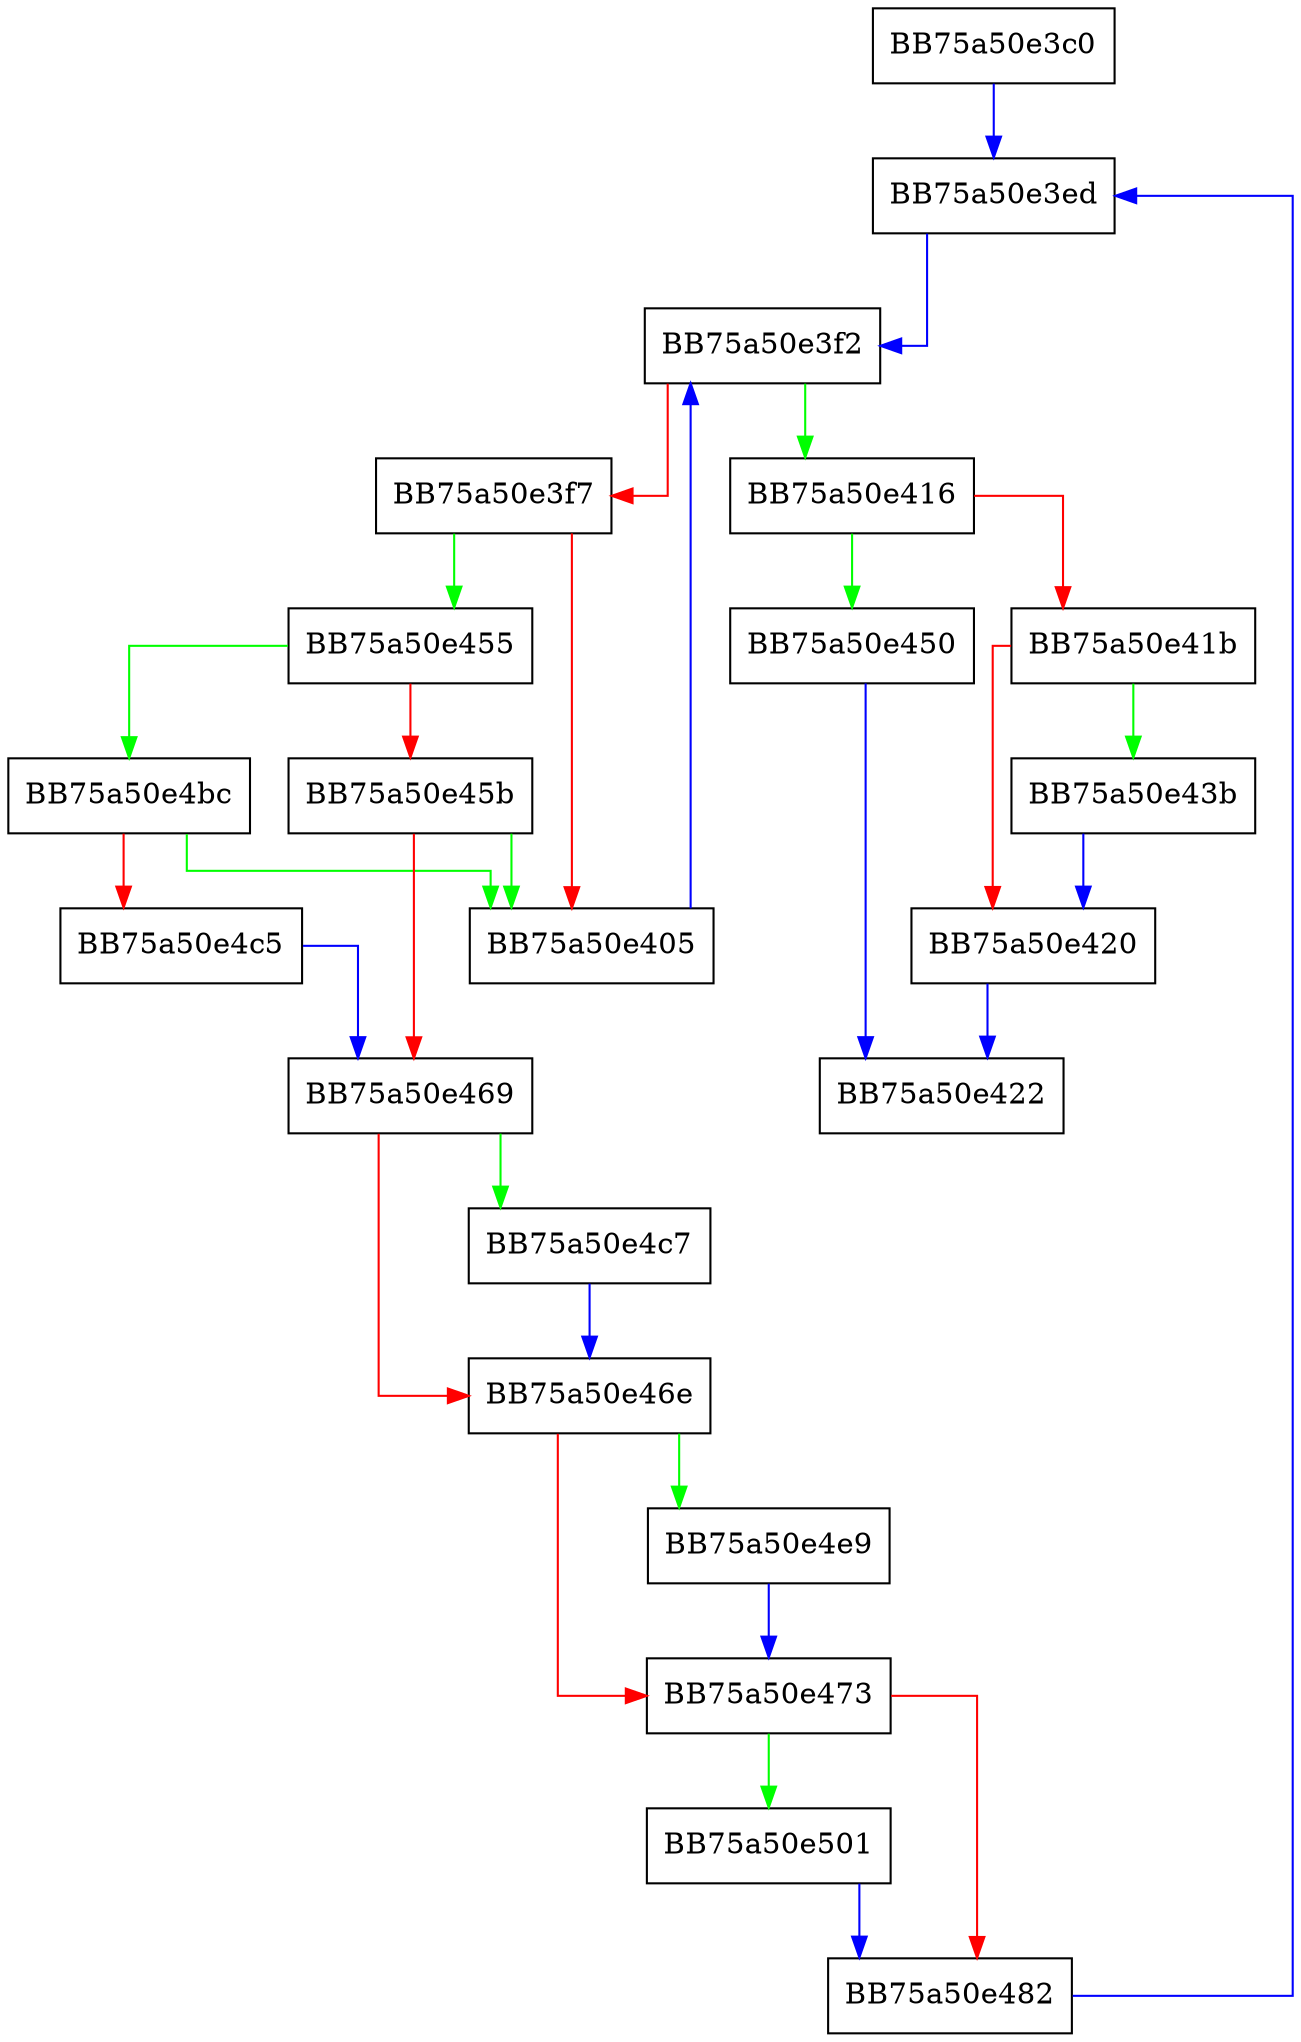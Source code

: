digraph Prune {
  node [shape="box"];
  graph [splines=ortho];
  BB75a50e3c0 -> BB75a50e3ed [color="blue"];
  BB75a50e3ed -> BB75a50e3f2 [color="blue"];
  BB75a50e3f2 -> BB75a50e416 [color="green"];
  BB75a50e3f2 -> BB75a50e3f7 [color="red"];
  BB75a50e3f7 -> BB75a50e455 [color="green"];
  BB75a50e3f7 -> BB75a50e405 [color="red"];
  BB75a50e405 -> BB75a50e3f2 [color="blue"];
  BB75a50e416 -> BB75a50e450 [color="green"];
  BB75a50e416 -> BB75a50e41b [color="red"];
  BB75a50e41b -> BB75a50e43b [color="green"];
  BB75a50e41b -> BB75a50e420 [color="red"];
  BB75a50e420 -> BB75a50e422 [color="blue"];
  BB75a50e43b -> BB75a50e420 [color="blue"];
  BB75a50e450 -> BB75a50e422 [color="blue"];
  BB75a50e455 -> BB75a50e4bc [color="green"];
  BB75a50e455 -> BB75a50e45b [color="red"];
  BB75a50e45b -> BB75a50e405 [color="green"];
  BB75a50e45b -> BB75a50e469 [color="red"];
  BB75a50e469 -> BB75a50e4c7 [color="green"];
  BB75a50e469 -> BB75a50e46e [color="red"];
  BB75a50e46e -> BB75a50e4e9 [color="green"];
  BB75a50e46e -> BB75a50e473 [color="red"];
  BB75a50e473 -> BB75a50e501 [color="green"];
  BB75a50e473 -> BB75a50e482 [color="red"];
  BB75a50e482 -> BB75a50e3ed [color="blue"];
  BB75a50e4bc -> BB75a50e405 [color="green"];
  BB75a50e4bc -> BB75a50e4c5 [color="red"];
  BB75a50e4c5 -> BB75a50e469 [color="blue"];
  BB75a50e4c7 -> BB75a50e46e [color="blue"];
  BB75a50e4e9 -> BB75a50e473 [color="blue"];
  BB75a50e501 -> BB75a50e482 [color="blue"];
}